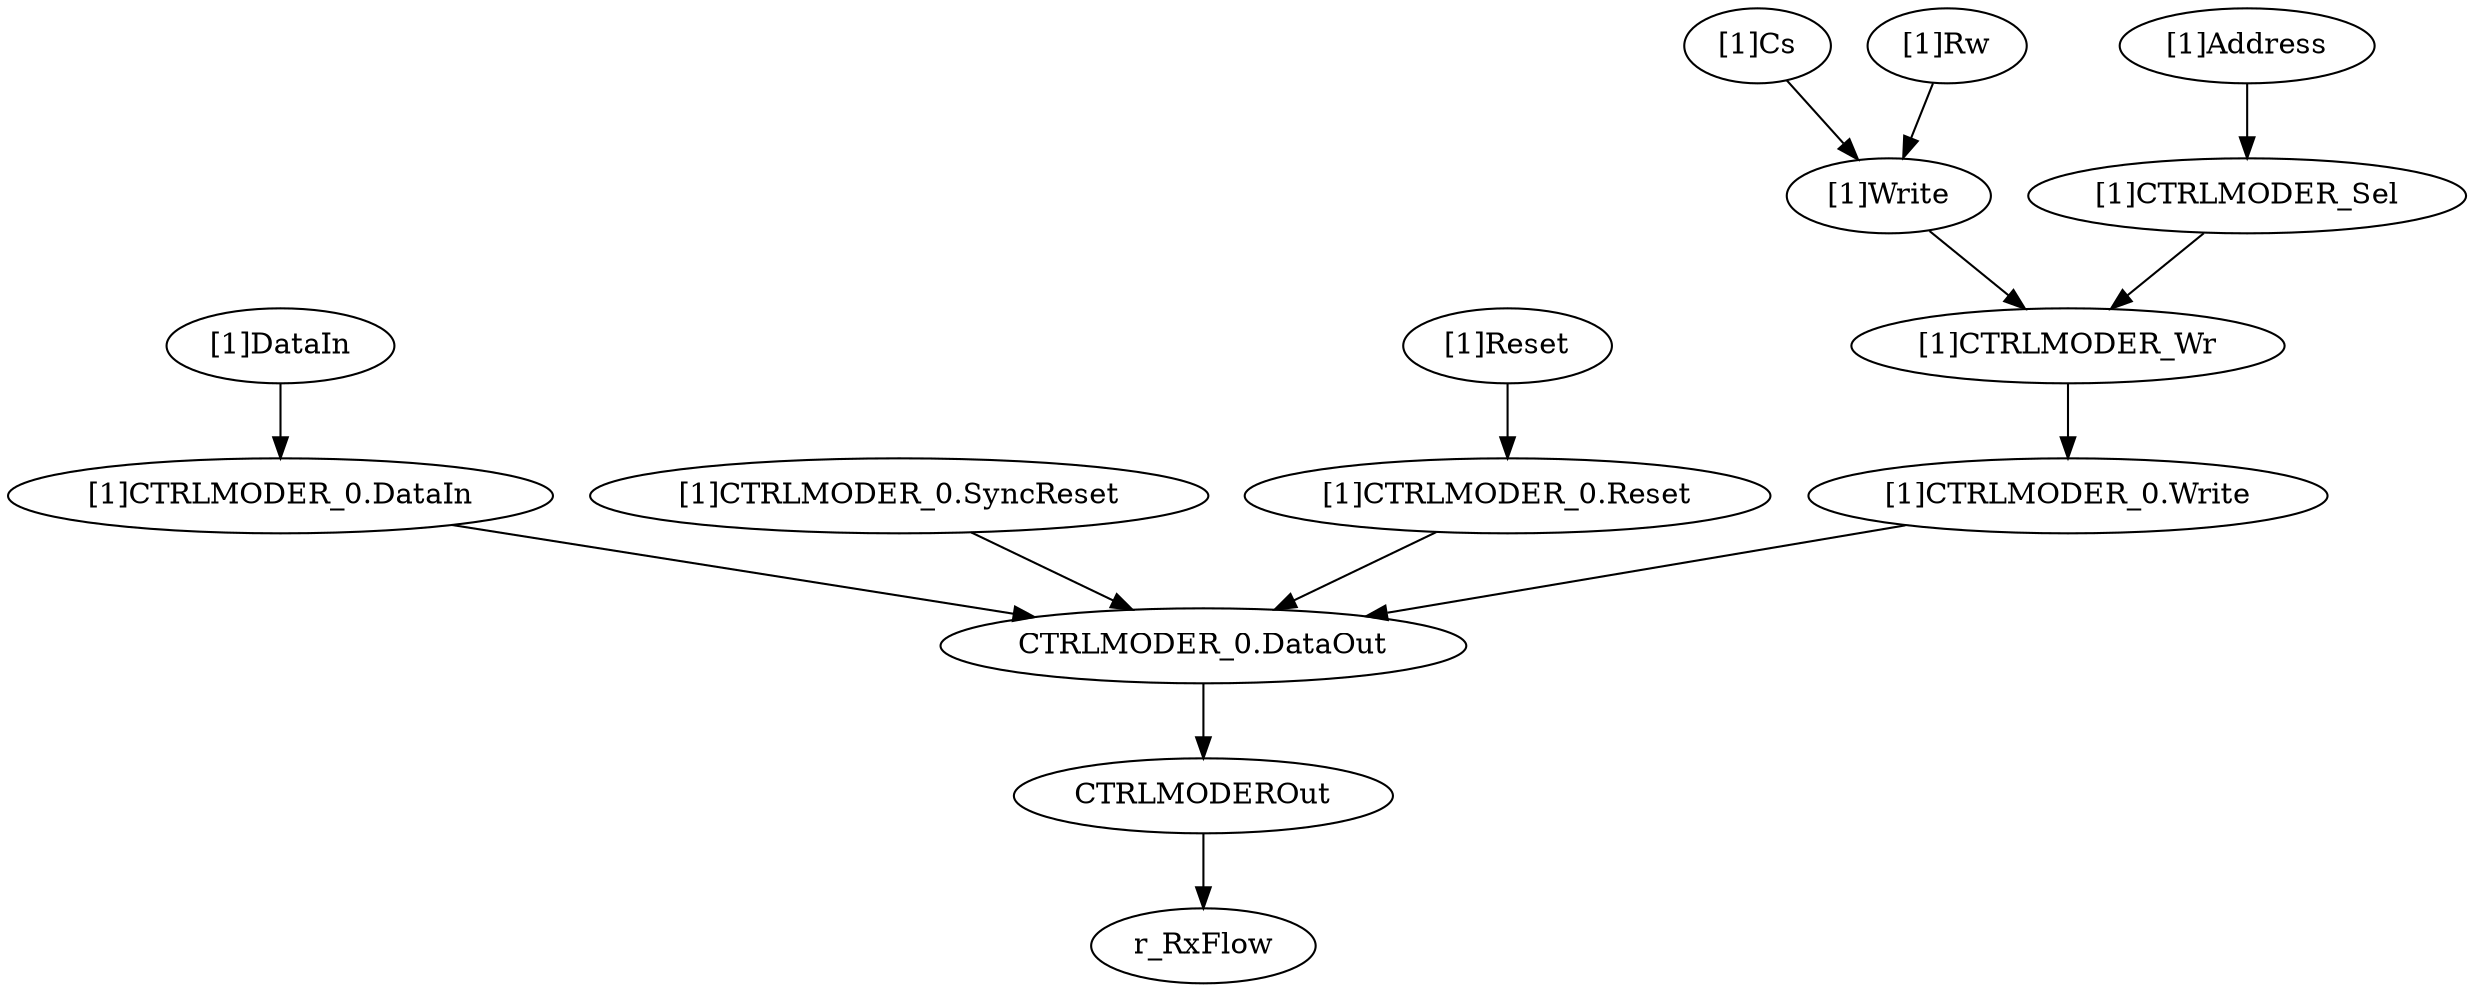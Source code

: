 strict digraph "" {
	"[1]CTRLMODER_Sel"	 [complexity=6,
		importance=0.0148291815074,
		rank=0.00247153025124];
	"[1]CTRLMODER_Wr"	 [complexity=3,
		importance=0.0135493049407,
		rank=0.00451643498024];
	"[1]CTRLMODER_Sel" -> "[1]CTRLMODER_Wr";
	"[1]CTRLMODER_0.DataIn"	 [complexity=4,
		importance=0.0106715570268,
		rank=0.00266788925671];
	"CTRLMODER_0.DataOut"	 [complexity=2,
		importance=0.00939414097317,
		rank=0.00469707048659];
	"[1]CTRLMODER_0.DataIn" -> "CTRLMODER_0.DataOut";
	"[1]CTRLMODER_0.Write"	 [complexity=3,
		importance=0.0116235629848,
		rank=0.00387452099495];
	"[1]CTRLMODER_0.Write" -> "CTRLMODER_0.DataOut";
	"[1]CTRLMODER_0.SyncReset"	 [complexity=3,
		importance=0.0200549612158,
		rank=0.00668498707195];
	"[1]CTRLMODER_0.SyncReset" -> "CTRLMODER_0.DataOut";
	"[1]Cs"	 [complexity=9,
		importance=0.0167161337459,
		rank=0.00185734819399];
	"[1]Write"	 [complexity=6,
		importance=0.0154494544765,
		rank=0.00257490907941];
	"[1]Cs" -> "[1]Write";
	CTRLMODEROut	 [complexity=2,
		importance=0.00510409582922,
		rank=0.00255204791461];
	"CTRLMODER_0.DataOut" -> CTRLMODEROut;
	"[1]CTRLMODER_0.Reset"	 [complexity=3,
		importance=0.0294551352392,
		rank=0.00981837841306];
	"[1]CTRLMODER_0.Reset" -> "CTRLMODER_0.DataOut";
	"[1]Write" -> "[1]CTRLMODER_Wr";
	"[1]Rw"	 [complexity=9,
		importance=0.0167161337459,
		rank=0.00185734819399];
	"[1]Rw" -> "[1]Write";
	"[1]Reset"	 [complexity=3,
		importance=0.0307218145087,
		rank=0.0102406048362];
	"[1]Reset" -> "[1]CTRLMODER_0.Reset";
	r_RxFlow	 [complexity=0,
		importance=0.00169314742196,
		rank=0.0];
	CTRLMODEROut -> r_RxFlow;
	"[1]Address"	 [complexity=8,
		importance=0.0160958607769,
		rank=0.00201198259712];
	"[1]Address" -> "[1]CTRLMODER_Sel";
	"[1]CTRLMODER_Wr" -> "[1]CTRLMODER_0.Write";
	"[1]DataIn"	 [complexity=4,
		importance=0.0119382362963,
		rank=0.00298455907409];
	"[1]DataIn" -> "[1]CTRLMODER_0.DataIn";
}
